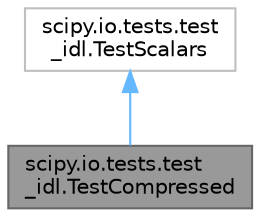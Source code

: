 digraph "scipy.io.tests.test_idl.TestCompressed"
{
 // LATEX_PDF_SIZE
  bgcolor="transparent";
  edge [fontname=Helvetica,fontsize=10,labelfontname=Helvetica,labelfontsize=10];
  node [fontname=Helvetica,fontsize=10,shape=box,height=0.2,width=0.4];
  Node1 [id="Node000001",label="scipy.io.tests.test\l_idl.TestCompressed",height=0.2,width=0.4,color="gray40", fillcolor="grey60", style="filled", fontcolor="black",tooltip=" "];
  Node2 -> Node1 [id="edge1_Node000001_Node000002",dir="back",color="steelblue1",style="solid",tooltip=" "];
  Node2 [id="Node000002",label="scipy.io.tests.test\l_idl.TestScalars",height=0.2,width=0.4,color="grey75", fillcolor="white", style="filled",URL="$d1/d16/classscipy_1_1io_1_1tests_1_1test__idl_1_1TestScalars.html",tooltip=" "];
}
